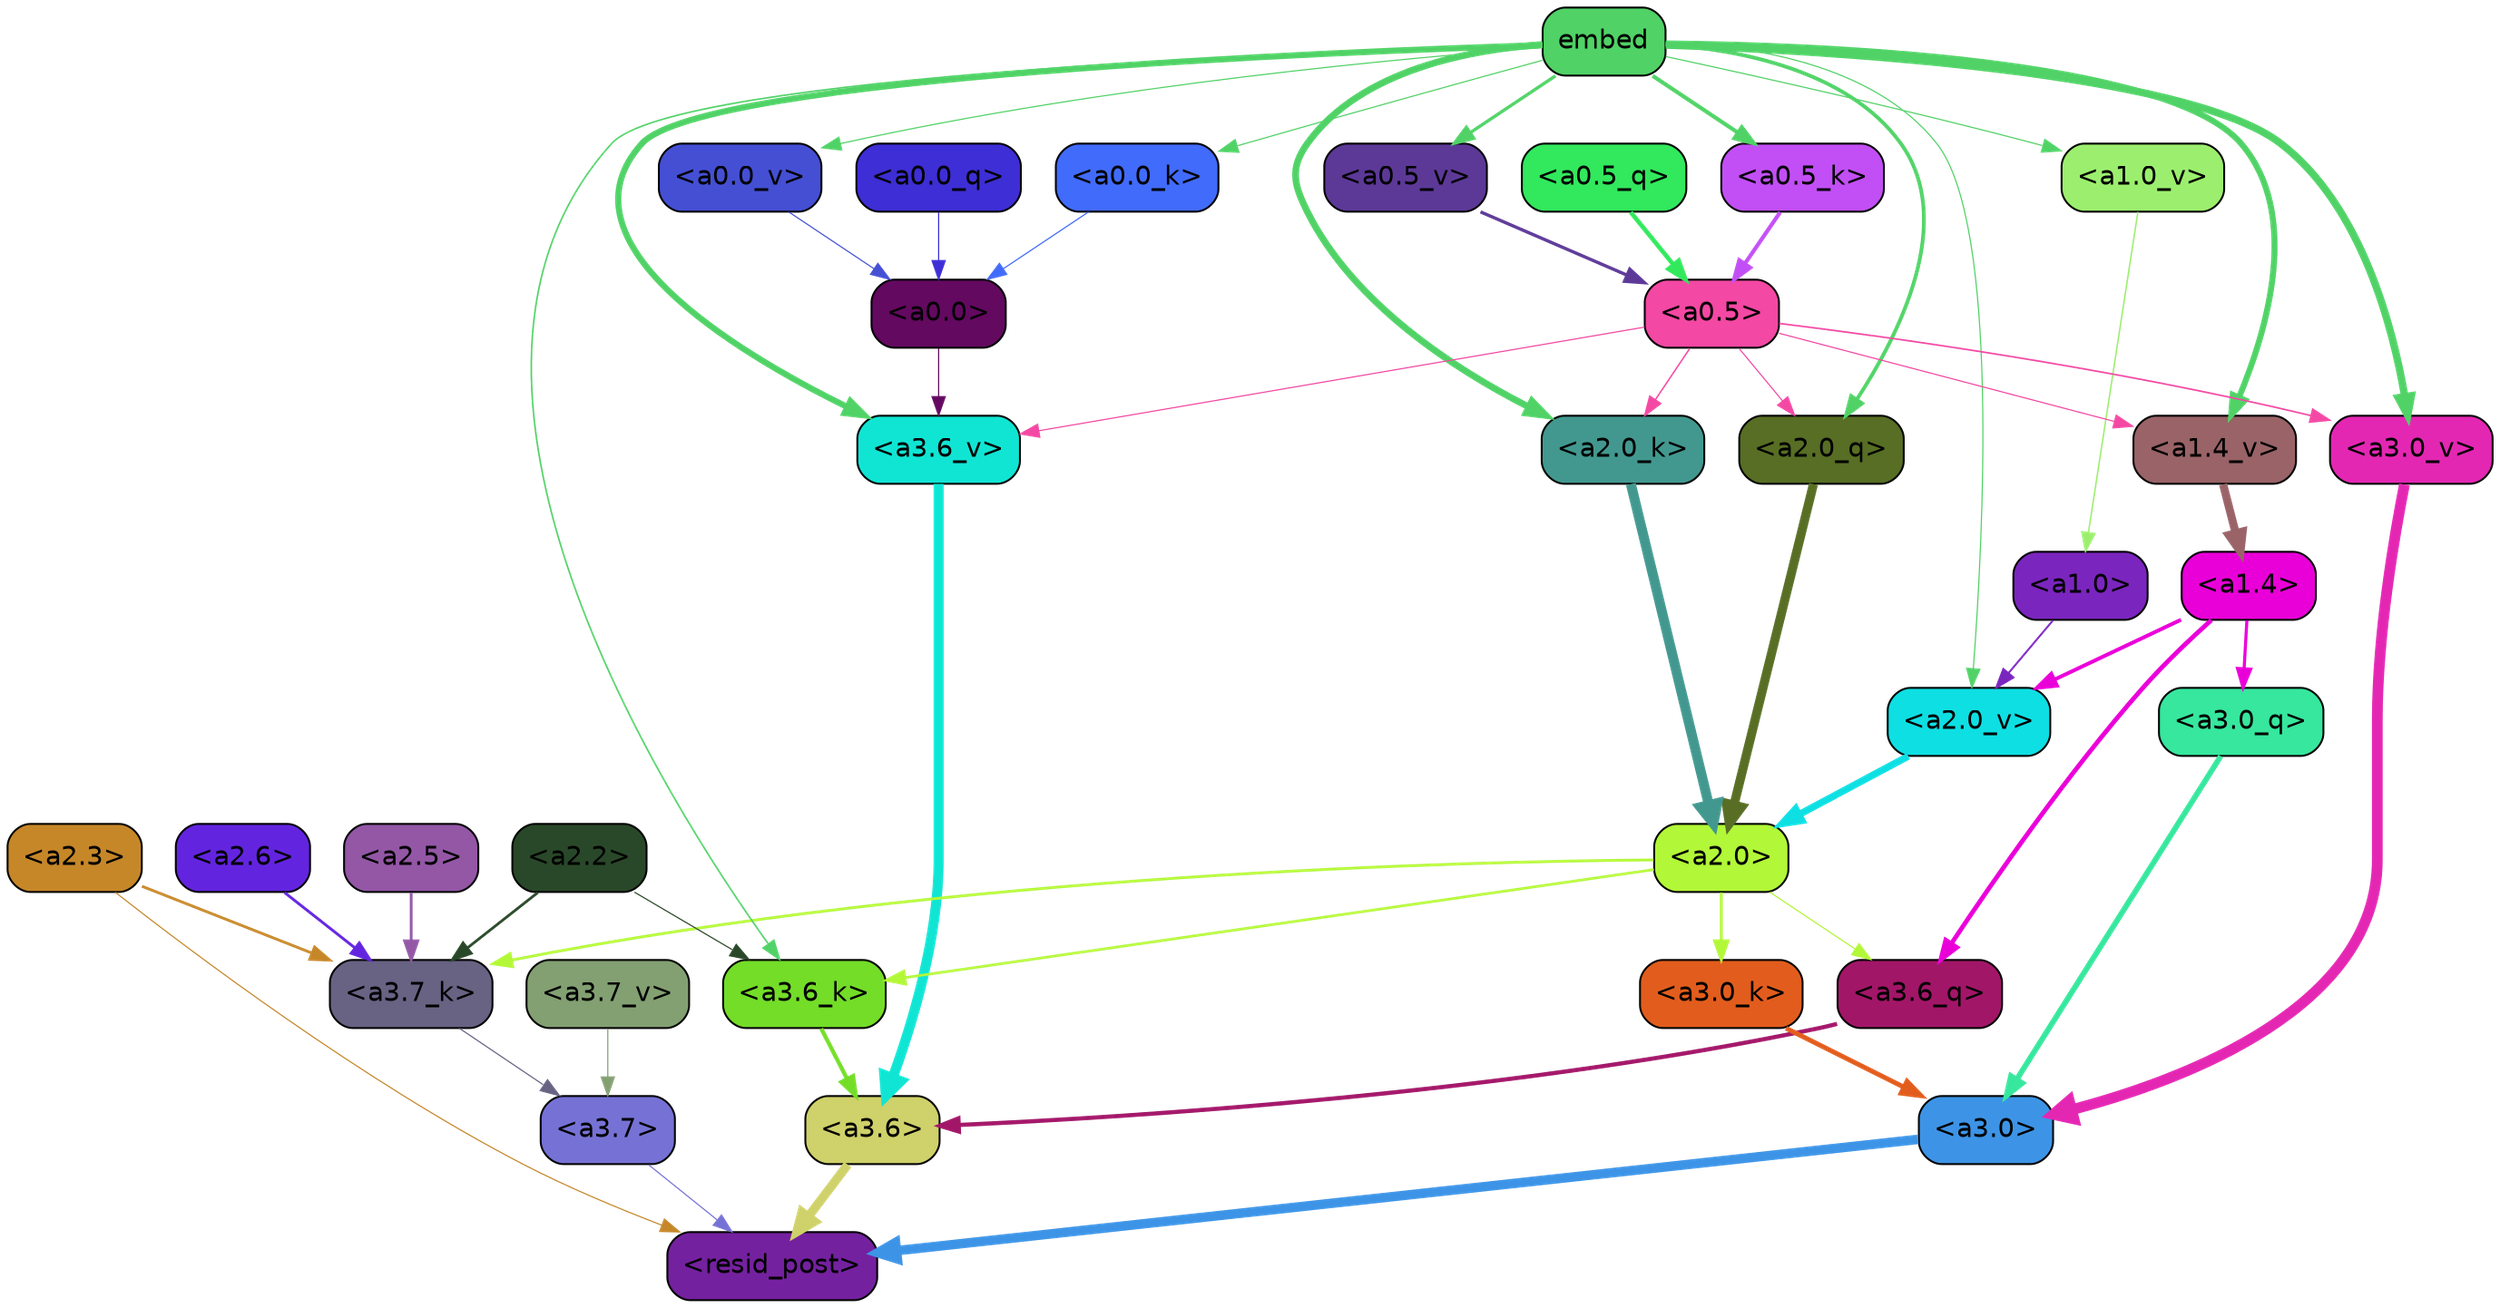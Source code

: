strict digraph "" {
	graph [bgcolor=transparent,
		layout=dot,
		overlap=false,
		splines=true
	];
	"<a3.7>"	[color=black,
		fillcolor="#7672d5",
		fontname=Helvetica,
		shape=box,
		style="filled, rounded"];
	"<resid_post>"	[color=black,
		fillcolor="#74219f",
		fontname=Helvetica,
		shape=box,
		style="filled, rounded"];
	"<a3.7>" -> "<resid_post>"	[color="#7672d5",
		penwidth=0.6];
	"<a3.6>"	[color=black,
		fillcolor="#cfd16a",
		fontname=Helvetica,
		shape=box,
		style="filled, rounded"];
	"<a3.6>" -> "<resid_post>"	[color="#cfd16a",
		penwidth=4.749041676521301];
	"<a3.0>"	[color=black,
		fillcolor="#3d94e6",
		fontname=Helvetica,
		shape=box,
		style="filled, rounded"];
	"<a3.0>" -> "<resid_post>"	[color="#3d94e6",
		penwidth=5.004215121269226];
	"<a2.3>"	[color=black,
		fillcolor="#c68729",
		fontname=Helvetica,
		shape=box,
		style="filled, rounded"];
	"<a2.3>" -> "<resid_post>"	[color="#c68729",
		penwidth=0.6];
	"<a3.7_k>"	[color=black,
		fillcolor="#686283",
		fontname=Helvetica,
		shape=box,
		style="filled, rounded"];
	"<a2.3>" -> "<a3.7_k>"	[color="#c68729",
		penwidth=1.4559586644172668];
	"<a3.6_q>"	[color=black,
		fillcolor="#a21668",
		fontname=Helvetica,
		shape=box,
		style="filled, rounded"];
	"<a3.6_q>" -> "<a3.6>"	[color="#a21668",
		penwidth=2.199681341648102];
	"<a3.0_q>"	[color=black,
		fillcolor="#36e79d",
		fontname=Helvetica,
		shape=box,
		style="filled, rounded"];
	"<a3.0_q>" -> "<a3.0>"	[color="#36e79d",
		penwidth=2.9459195733070374];
	"<a3.7_k>" -> "<a3.7>"	[color="#686283",
		penwidth=0.6];
	"<a3.6_k>"	[color=black,
		fillcolor="#73dd28",
		fontname=Helvetica,
		shape=box,
		style="filled, rounded"];
	"<a3.6_k>" -> "<a3.6>"	[color="#73dd28",
		penwidth=2.13908451795578];
	"<a3.0_k>"	[color=black,
		fillcolor="#e25d1d",
		fontname=Helvetica,
		shape=box,
		style="filled, rounded"];
	"<a3.0_k>" -> "<a3.0>"	[color="#e25d1d",
		penwidth=2.520303964614868];
	"<a3.7_v>"	[color=black,
		fillcolor="#83a072",
		fontname=Helvetica,
		shape=box,
		style="filled, rounded"];
	"<a3.7_v>" -> "<a3.7>"	[color="#83a072",
		penwidth=0.6];
	"<a3.6_v>"	[color=black,
		fillcolor="#10e5d4",
		fontname=Helvetica,
		shape=box,
		style="filled, rounded"];
	"<a3.6_v>" -> "<a3.6>"	[color="#10e5d4",
		penwidth=5.297133803367615];
	"<a3.0_v>"	[color=black,
		fillcolor="#e427b3",
		fontname=Helvetica,
		shape=box,
		style="filled, rounded"];
	"<a3.0_v>" -> "<a3.0>"	[color="#e427b3",
		penwidth=5.680712580680847];
	"<a2.0>"	[color=black,
		fillcolor="#b2f738",
		fontname=Helvetica,
		shape=box,
		style="filled, rounded"];
	"<a2.0>" -> "<a3.6_q>"	[color="#b2f738",
		penwidth=0.6];
	"<a2.0>" -> "<a3.7_k>"	[color="#b2f738",
		penwidth=1.4582423567771912];
	"<a2.0>" -> "<a3.6_k>"	[color="#b2f738",
		penwidth=1.3792681694030762];
	"<a2.0>" -> "<a3.0_k>"	[color="#b2f738",
		penwidth=1.5433646440505981];
	"<a1.4>"	[color=black,
		fillcolor="#e900d8",
		fontname=Helvetica,
		shape=box,
		style="filled, rounded"];
	"<a1.4>" -> "<a3.6_q>"	[color="#e900d8",
		penwidth=2.419991135597229];
	"<a1.4>" -> "<a3.0_q>"	[color="#e900d8",
		penwidth=1.6166993975639343];
	"<a2.0_v>"	[color=black,
		fillcolor="#0edfe3",
		fontname=Helvetica,
		shape=box,
		style="filled, rounded"];
	"<a1.4>" -> "<a2.0_v>"	[color="#e900d8",
		penwidth=2.0025704503059387];
	"<a2.6>"	[color=black,
		fillcolor="#6324df",
		fontname=Helvetica,
		shape=box,
		style="filled, rounded"];
	"<a2.6>" -> "<a3.7_k>"	[color="#6324df",
		penwidth=1.468173325061798];
	"<a2.5>"	[color=black,
		fillcolor="#9357a6",
		fontname=Helvetica,
		shape=box,
		style="filled, rounded"];
	"<a2.5>" -> "<a3.7_k>"	[color="#9357a6",
		penwidth=1.457568109035492];
	"<a2.2>"	[color=black,
		fillcolor="#294829",
		fontname=Helvetica,
		shape=box,
		style="filled, rounded"];
	"<a2.2>" -> "<a3.7_k>"	[color="#294829",
		penwidth=1.4199435114860535];
	"<a2.2>" -> "<a3.6_k>"	[color="#294829",
		penwidth=0.6];
	embed	[color=black,
		fillcolor="#50d266",
		fontname=Helvetica,
		shape=box,
		style="filled, rounded"];
	embed -> "<a3.6_k>"	[color="#50d266",
		penwidth=0.8273519277572632];
	embed -> "<a3.6_v>"	[color="#50d266",
		penwidth=3.2414157912135124];
	embed -> "<a3.0_v>"	[color="#50d266",
		penwidth=3.929257571697235];
	"<a2.0_q>"	[color=black,
		fillcolor="#576e24",
		fontname=Helvetica,
		shape=box,
		style="filled, rounded"];
	embed -> "<a2.0_q>"	[color="#50d266",
		penwidth=1.964182734489441];
	"<a2.0_k>"	[color=black,
		fillcolor="#42988f",
		fontname=Helvetica,
		shape=box,
		style="filled, rounded"];
	embed -> "<a2.0_k>"	[color="#50d266",
		penwidth=3.5506991147994995];
	embed -> "<a2.0_v>"	[color="#50d266",
		penwidth=0.6];
	"<a1.4_v>"	[color=black,
		fillcolor="#996367",
		fontname=Helvetica,
		shape=box,
		style="filled, rounded"];
	embed -> "<a1.4_v>"	[color="#50d266",
		penwidth=3.168231725692749];
	"<a1.0_v>"	[color=black,
		fillcolor="#9cef6e",
		fontname=Helvetica,
		shape=box,
		style="filled, rounded"];
	embed -> "<a1.0_v>"	[color="#50d266",
		penwidth=0.6];
	"<a0.5_k>"	[color=black,
		fillcolor="#c24ff5",
		fontname=Helvetica,
		shape=box,
		style="filled, rounded"];
	embed -> "<a0.5_k>"	[color="#50d266",
		penwidth=2.1025025844573975];
	"<a0.0_k>"	[color=black,
		fillcolor="#416bfa",
		fontname=Helvetica,
		shape=box,
		style="filled, rounded"];
	embed -> "<a0.0_k>"	[color="#50d266",
		penwidth=0.6];
	"<a0.5_v>"	[color=black,
		fillcolor="#5c3997",
		fontname=Helvetica,
		shape=box,
		style="filled, rounded"];
	embed -> "<a0.5_v>"	[color="#50d266",
		penwidth=1.7111363410949707];
	"<a0.0_v>"	[color=black,
		fillcolor="#444fd4",
		fontname=Helvetica,
		shape=box,
		style="filled, rounded"];
	embed -> "<a0.0_v>"	[color="#50d266",
		penwidth=0.6];
	"<a0.5>"	[color=black,
		fillcolor="#f348a3",
		fontname=Helvetica,
		shape=box,
		style="filled, rounded"];
	"<a0.5>" -> "<a3.6_v>"	[color="#f348a3",
		penwidth=0.6];
	"<a0.5>" -> "<a3.0_v>"	[color="#f348a3",
		penwidth=0.8535017371177673];
	"<a0.5>" -> "<a2.0_q>"	[color="#f348a3",
		penwidth=0.6];
	"<a0.5>" -> "<a2.0_k>"	[color="#f348a3",
		penwidth=0.7573999166488647];
	"<a0.5>" -> "<a1.4_v>"	[color="#f348a3",
		penwidth=0.6];
	"<a0.0>"	[color=black,
		fillcolor="#630960",
		fontname=Helvetica,
		shape=box,
		style="filled, rounded"];
	"<a0.0>" -> "<a3.6_v>"	[color="#630960",
		penwidth=0.6];
	"<a2.0_q>" -> "<a2.0>"	[color="#576e24",
		penwidth=4.792815744876862];
	"<a2.0_k>" -> "<a2.0>"	[color="#42988f",
		penwidth=5.262323796749115];
	"<a2.0_v>" -> "<a2.0>"	[color="#0edfe3",
		penwidth=3.7105380296707153];
	"<a1.0>"	[color=black,
		fillcolor="#7b25bf",
		fontname=Helvetica,
		shape=box,
		style="filled, rounded"];
	"<a1.0>" -> "<a2.0_v>"	[color="#7b25bf",
		penwidth=1.0112443566322327];
	"<a1.4_v>" -> "<a1.4>"	[color="#996367",
		penwidth=4.302925705909729];
	"<a1.0_v>" -> "<a1.0>"	[color="#9cef6e",
		penwidth=0.751367449760437];
	"<a0.5_q>"	[color=black,
		fillcolor="#32e85d",
		fontname=Helvetica,
		shape=box,
		style="filled, rounded"];
	"<a0.5_q>" -> "<a0.5>"	[color="#32e85d",
		penwidth=2.3275599479675293];
	"<a0.0_q>"	[color=black,
		fillcolor="#3d2ed5",
		fontname=Helvetica,
		shape=box,
		style="filled, rounded"];
	"<a0.0_q>" -> "<a0.0>"	[color="#3d2ed5",
		penwidth=0.6];
	"<a0.5_k>" -> "<a0.5>"	[color="#c24ff5",
		penwidth=2.1024985313415527];
	"<a0.0_k>" -> "<a0.0>"	[color="#416bfa",
		penwidth=0.6];
	"<a0.5_v>" -> "<a0.5>"	[color="#5c3997",
		penwidth=1.711136817932129];
	"<a0.0_v>" -> "<a0.0>"	[color="#444fd4",
		penwidth=0.6];
}
